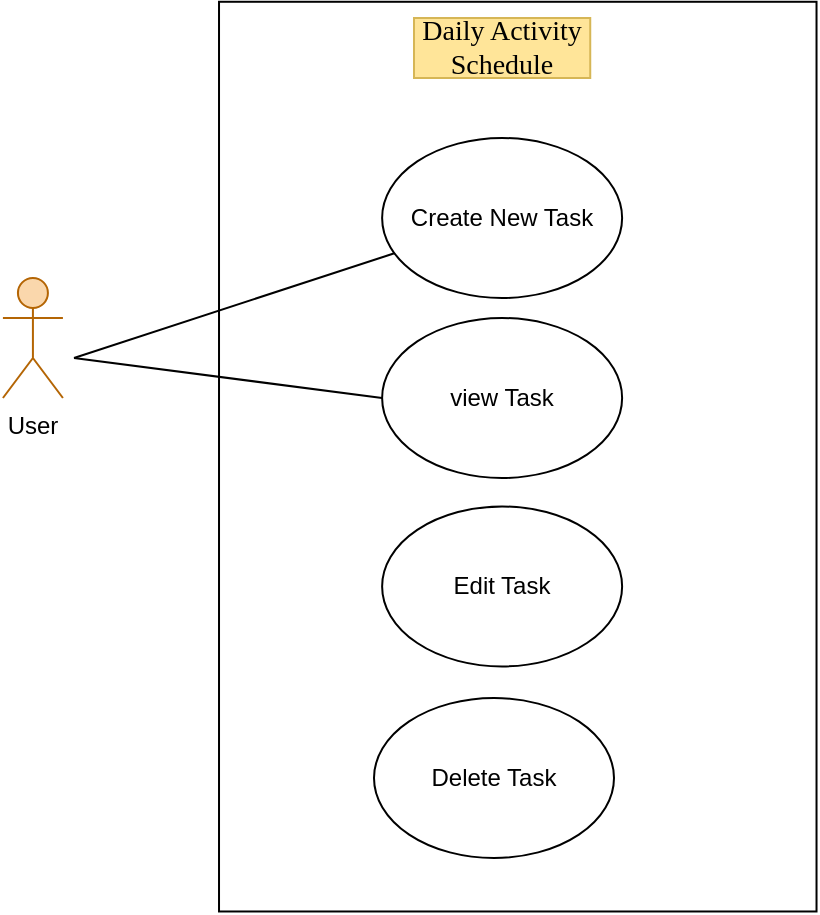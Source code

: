 <mxfile version="26.2.9">
  <diagram name="Halaman-1" id="VnFaiHF79ZNp7soHgrhJ">
    <mxGraphModel dx="874" dy="439" grid="1" gridSize="10" guides="1" tooltips="1" connect="1" arrows="1" fold="1" page="1" pageScale="1" pageWidth="827" pageHeight="1169" math="0" shadow="0">
      <root>
        <mxCell id="0" />
        <mxCell id="1" parent="0" />
        <mxCell id="d6EfrRPF_oOuterpkTXw-1" value="User" style="shape=umlActor;verticalLabelPosition=bottom;verticalAlign=top;html=1;outlineConnect=0;fillColor=#fad7ac;strokeColor=#b46504;" vertex="1" parent="1">
          <mxGeometry x="154.46" y="220" width="30" height="60" as="geometry" />
        </mxCell>
        <mxCell id="d6EfrRPF_oOuterpkTXw-2" value="" style="rounded=0;whiteSpace=wrap;html=1;rotation=-90;" vertex="1" parent="1">
          <mxGeometry x="184.46" y="159.94" width="454.85" height="298.75" as="geometry" />
        </mxCell>
        <mxCell id="d6EfrRPF_oOuterpkTXw-3" value="Daily Activity Schedule" style="text;html=1;align=center;verticalAlign=middle;whiteSpace=wrap;rounded=0;fillColor=#FFE599;strokeColor=#d6b656;gradientColor=none;fontFamily=Times New Roman;fontSize=14;" vertex="1" parent="1">
          <mxGeometry x="360" y="90" width="88.12" height="30" as="geometry" />
        </mxCell>
        <mxCell id="d6EfrRPF_oOuterpkTXw-5" value="Create New Task" style="ellipse;whiteSpace=wrap;html=1;" vertex="1" parent="1">
          <mxGeometry x="344.06" y="150" width="120" height="80" as="geometry" />
        </mxCell>
        <mxCell id="d6EfrRPF_oOuterpkTXw-6" value="view Task" style="ellipse;whiteSpace=wrap;html=1;" vertex="1" parent="1">
          <mxGeometry x="344.06" y="240" width="120" height="80" as="geometry" />
        </mxCell>
        <mxCell id="d6EfrRPF_oOuterpkTXw-7" value="Edit Task" style="ellipse;whiteSpace=wrap;html=1;" vertex="1" parent="1">
          <mxGeometry x="344.06" y="334.23" width="120" height="80" as="geometry" />
        </mxCell>
        <mxCell id="d6EfrRPF_oOuterpkTXw-9" value="Delete Task" style="ellipse;whiteSpace=wrap;html=1;" vertex="1" parent="1">
          <mxGeometry x="340" y="430" width="120" height="80" as="geometry" />
        </mxCell>
        <mxCell id="d6EfrRPF_oOuterpkTXw-11" value="" style="endArrow=none;html=1;rounded=0;" edge="1" parent="1" source="d6EfrRPF_oOuterpkTXw-5">
          <mxGeometry width="50" height="50" relative="1" as="geometry">
            <mxPoint x="340" y="200" as="sourcePoint" />
            <mxPoint x="190" y="260" as="targetPoint" />
          </mxGeometry>
        </mxCell>
        <mxCell id="d6EfrRPF_oOuterpkTXw-13" value="" style="endArrow=none;html=1;rounded=0;entryX=0;entryY=0.5;entryDx=0;entryDy=0;" edge="1" parent="1" target="d6EfrRPF_oOuterpkTXw-6">
          <mxGeometry width="50" height="50" relative="1" as="geometry">
            <mxPoint x="190" y="260" as="sourcePoint" />
            <mxPoint x="350" y="270" as="targetPoint" />
          </mxGeometry>
        </mxCell>
      </root>
    </mxGraphModel>
  </diagram>
</mxfile>
